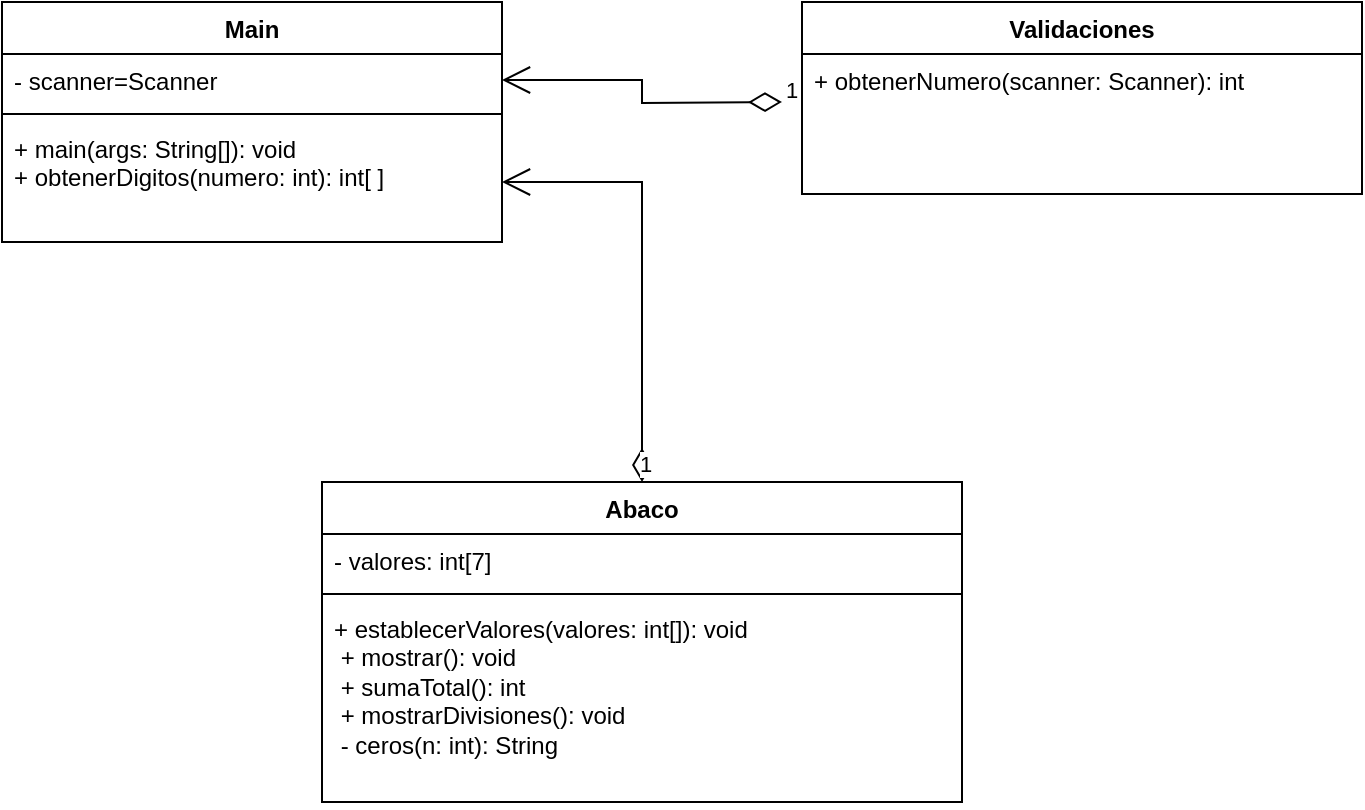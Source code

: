 <mxfile version="23.1.5" type="device">
  <diagram name="Página-1" id="ufoabP91TT7obQfqVYxJ">
    <mxGraphModel dx="880" dy="532" grid="1" gridSize="10" guides="1" tooltips="1" connect="1" arrows="1" fold="1" page="1" pageScale="1" pageWidth="827" pageHeight="1169" math="0" shadow="0">
      <root>
        <mxCell id="0" />
        <mxCell id="1" parent="0" />
        <mxCell id="60ZWAiyyACX_ZEKeckWk-4" value="Main" style="swimlane;fontStyle=1;align=center;verticalAlign=top;childLayout=stackLayout;horizontal=1;startSize=26;horizontalStack=0;resizeParent=1;resizeParentMax=0;resizeLast=0;collapsible=1;marginBottom=0;whiteSpace=wrap;html=1;" parent="1" vertex="1">
          <mxGeometry x="70" y="80" width="250" height="120" as="geometry" />
        </mxCell>
        <mxCell id="60ZWAiyyACX_ZEKeckWk-5" value="- scanner=Scanner" style="text;strokeColor=none;fillColor=none;align=left;verticalAlign=top;spacingLeft=4;spacingRight=4;overflow=hidden;rotatable=0;points=[[0,0.5],[1,0.5]];portConstraint=eastwest;whiteSpace=wrap;html=1;" parent="60ZWAiyyACX_ZEKeckWk-4" vertex="1">
          <mxGeometry y="26" width="250" height="26" as="geometry" />
        </mxCell>
        <mxCell id="60ZWAiyyACX_ZEKeckWk-6" value="" style="line;strokeWidth=1;fillColor=none;align=left;verticalAlign=middle;spacingTop=-1;spacingLeft=3;spacingRight=3;rotatable=0;labelPosition=right;points=[];portConstraint=eastwest;strokeColor=inherit;" parent="60ZWAiyyACX_ZEKeckWk-4" vertex="1">
          <mxGeometry y="52" width="250" height="8" as="geometry" />
        </mxCell>
        <mxCell id="60ZWAiyyACX_ZEKeckWk-7" value="+ main(args: String[]): void&amp;nbsp;&lt;br&gt;+ obtenerDigitos(numero: int): int[ ]" style="text;strokeColor=none;fillColor=none;align=left;verticalAlign=top;spacingLeft=4;spacingRight=4;overflow=hidden;rotatable=0;points=[[0,0.5],[1,0.5]];portConstraint=eastwest;whiteSpace=wrap;html=1;" parent="60ZWAiyyACX_ZEKeckWk-4" vertex="1">
          <mxGeometry y="60" width="250" height="60" as="geometry" />
        </mxCell>
        <mxCell id="60ZWAiyyACX_ZEKeckWk-8" value="Abaco" style="swimlane;fontStyle=1;align=center;verticalAlign=top;childLayout=stackLayout;horizontal=1;startSize=26;horizontalStack=0;resizeParent=1;resizeParentMax=0;resizeLast=0;collapsible=1;marginBottom=0;whiteSpace=wrap;html=1;" parent="1" vertex="1">
          <mxGeometry x="230" y="320" width="320" height="160" as="geometry">
            <mxRectangle x="440" y="360" width="80" height="30" as="alternateBounds" />
          </mxGeometry>
        </mxCell>
        <mxCell id="60ZWAiyyACX_ZEKeckWk-9" value="- valores: int[7]   " style="text;strokeColor=none;fillColor=none;align=left;verticalAlign=top;spacingLeft=4;spacingRight=4;overflow=hidden;rotatable=0;points=[[0,0.5],[1,0.5]];portConstraint=eastwest;whiteSpace=wrap;html=1;" parent="60ZWAiyyACX_ZEKeckWk-8" vertex="1">
          <mxGeometry y="26" width="320" height="26" as="geometry" />
        </mxCell>
        <mxCell id="60ZWAiyyACX_ZEKeckWk-10" value="" style="line;strokeWidth=1;fillColor=none;align=left;verticalAlign=middle;spacingTop=-1;spacingLeft=3;spacingRight=3;rotatable=0;labelPosition=right;points=[];portConstraint=eastwest;strokeColor=inherit;" parent="60ZWAiyyACX_ZEKeckWk-8" vertex="1">
          <mxGeometry y="52" width="320" height="8" as="geometry" />
        </mxCell>
        <mxCell id="60ZWAiyyACX_ZEKeckWk-11" value="+ establecerValores(valores: int[]): void&lt;br&gt;&amp;nbsp;+ mostrar(): void&amp;nbsp;&lt;br&gt;&amp;nbsp;+ sumaTotal(): int&lt;br&gt;&amp;nbsp;+ mostrarDivisiones(): void&amp;nbsp;&lt;br&gt;&amp;nbsp;- ceros(n: int): String   " style="text;strokeColor=none;fillColor=none;align=left;verticalAlign=top;spacingLeft=4;spacingRight=4;overflow=hidden;rotatable=0;points=[[0,0.5],[1,0.5]];portConstraint=eastwest;whiteSpace=wrap;html=1;" parent="60ZWAiyyACX_ZEKeckWk-8" vertex="1">
          <mxGeometry y="60" width="320" height="100" as="geometry" />
        </mxCell>
        <mxCell id="g-UEtmYQZkszzgJvG2uh-1" value="Validaciones" style="swimlane;fontStyle=1;align=center;verticalAlign=top;childLayout=stackLayout;horizontal=1;startSize=26;horizontalStack=0;resizeParent=1;resizeParentMax=0;resizeLast=0;collapsible=1;marginBottom=0;whiteSpace=wrap;html=1;" vertex="1" parent="1">
          <mxGeometry x="470" y="80" width="280" height="96" as="geometry" />
        </mxCell>
        <mxCell id="g-UEtmYQZkszzgJvG2uh-4" value="+ obtenerNumero(scanner: Scanner): int" style="text;strokeColor=none;fillColor=none;align=left;verticalAlign=top;spacingLeft=4;spacingRight=4;overflow=hidden;rotatable=0;points=[[0,0.5],[1,0.5]];portConstraint=eastwest;whiteSpace=wrap;html=1;" vertex="1" parent="g-UEtmYQZkszzgJvG2uh-1">
          <mxGeometry y="26" width="280" height="70" as="geometry" />
        </mxCell>
        <mxCell id="g-UEtmYQZkszzgJvG2uh-5" value="1" style="endArrow=open;html=1;endSize=12;startArrow=diamondThin;startSize=14;startFill=0;edgeStyle=orthogonalEdgeStyle;align=left;verticalAlign=bottom;rounded=0;entryX=1;entryY=0.5;entryDx=0;entryDy=0;" edge="1" parent="1" source="60ZWAiyyACX_ZEKeckWk-8" target="60ZWAiyyACX_ZEKeckWk-7">
          <mxGeometry x="-1" y="3" relative="1" as="geometry">
            <mxPoint x="330" y="280" as="sourcePoint" />
            <mxPoint x="490" y="280" as="targetPoint" />
          </mxGeometry>
        </mxCell>
        <mxCell id="g-UEtmYQZkszzgJvG2uh-6" value="1" style="endArrow=open;html=1;endSize=12;startArrow=diamondThin;startSize=14;startFill=0;edgeStyle=orthogonalEdgeStyle;align=left;verticalAlign=bottom;rounded=0;entryX=1;entryY=0.5;entryDx=0;entryDy=0;" edge="1" parent="1" target="60ZWAiyyACX_ZEKeckWk-5">
          <mxGeometry x="-1" y="3" relative="1" as="geometry">
            <mxPoint x="460" y="130" as="sourcePoint" />
            <mxPoint x="490" y="280" as="targetPoint" />
          </mxGeometry>
        </mxCell>
      </root>
    </mxGraphModel>
  </diagram>
</mxfile>
